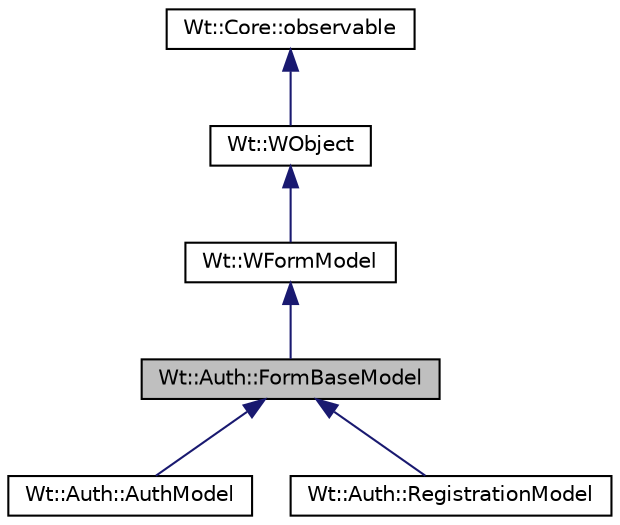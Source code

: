 digraph "Wt::Auth::FormBaseModel"
{
 // LATEX_PDF_SIZE
  edge [fontname="Helvetica",fontsize="10",labelfontname="Helvetica",labelfontsize="10"];
  node [fontname="Helvetica",fontsize="10",shape=record];
  Node1 [label="Wt::Auth::FormBaseModel",height=0.2,width=0.4,color="black", fillcolor="grey75", style="filled", fontcolor="black",tooltip="A base model class for authentication-related forms."];
  Node2 -> Node1 [dir="back",color="midnightblue",fontsize="10",style="solid"];
  Node2 [label="Wt::WFormModel",height=0.2,width=0.4,color="black", fillcolor="white", style="filled",URL="$classWt_1_1WFormModel.html",tooltip="A basic model class for forms."];
  Node3 -> Node2 [dir="back",color="midnightblue",fontsize="10",style="solid"];
  Node3 [label="Wt::WObject",height=0.2,width=0.4,color="black", fillcolor="white", style="filled",URL="$classWt_1_1WObject.html",tooltip="A base class for objects that participate in the signal/slot system."];
  Node4 -> Node3 [dir="back",color="midnightblue",fontsize="10",style="solid"];
  Node4 [label="Wt::Core::observable",height=0.2,width=0.4,color="black", fillcolor="white", style="filled",URL="$classWt_1_1Core_1_1observable.html",tooltip="A base class for objects whose life-time can be tracked."];
  Node1 -> Node5 [dir="back",color="midnightblue",fontsize="10",style="solid"];
  Node5 [label="Wt::Auth::AuthModel",height=0.2,width=0.4,color="black", fillcolor="white", style="filled",URL="$classWt_1_1Auth_1_1AuthModel.html",tooltip="Model for implementing an authentication view."];
  Node1 -> Node6 [dir="back",color="midnightblue",fontsize="10",style="solid"];
  Node6 [label="Wt::Auth::RegistrationModel",height=0.2,width=0.4,color="black", fillcolor="white", style="filled",URL="$classWt_1_1Auth_1_1RegistrationModel.html",tooltip="Model for implementing a registration view."];
}

